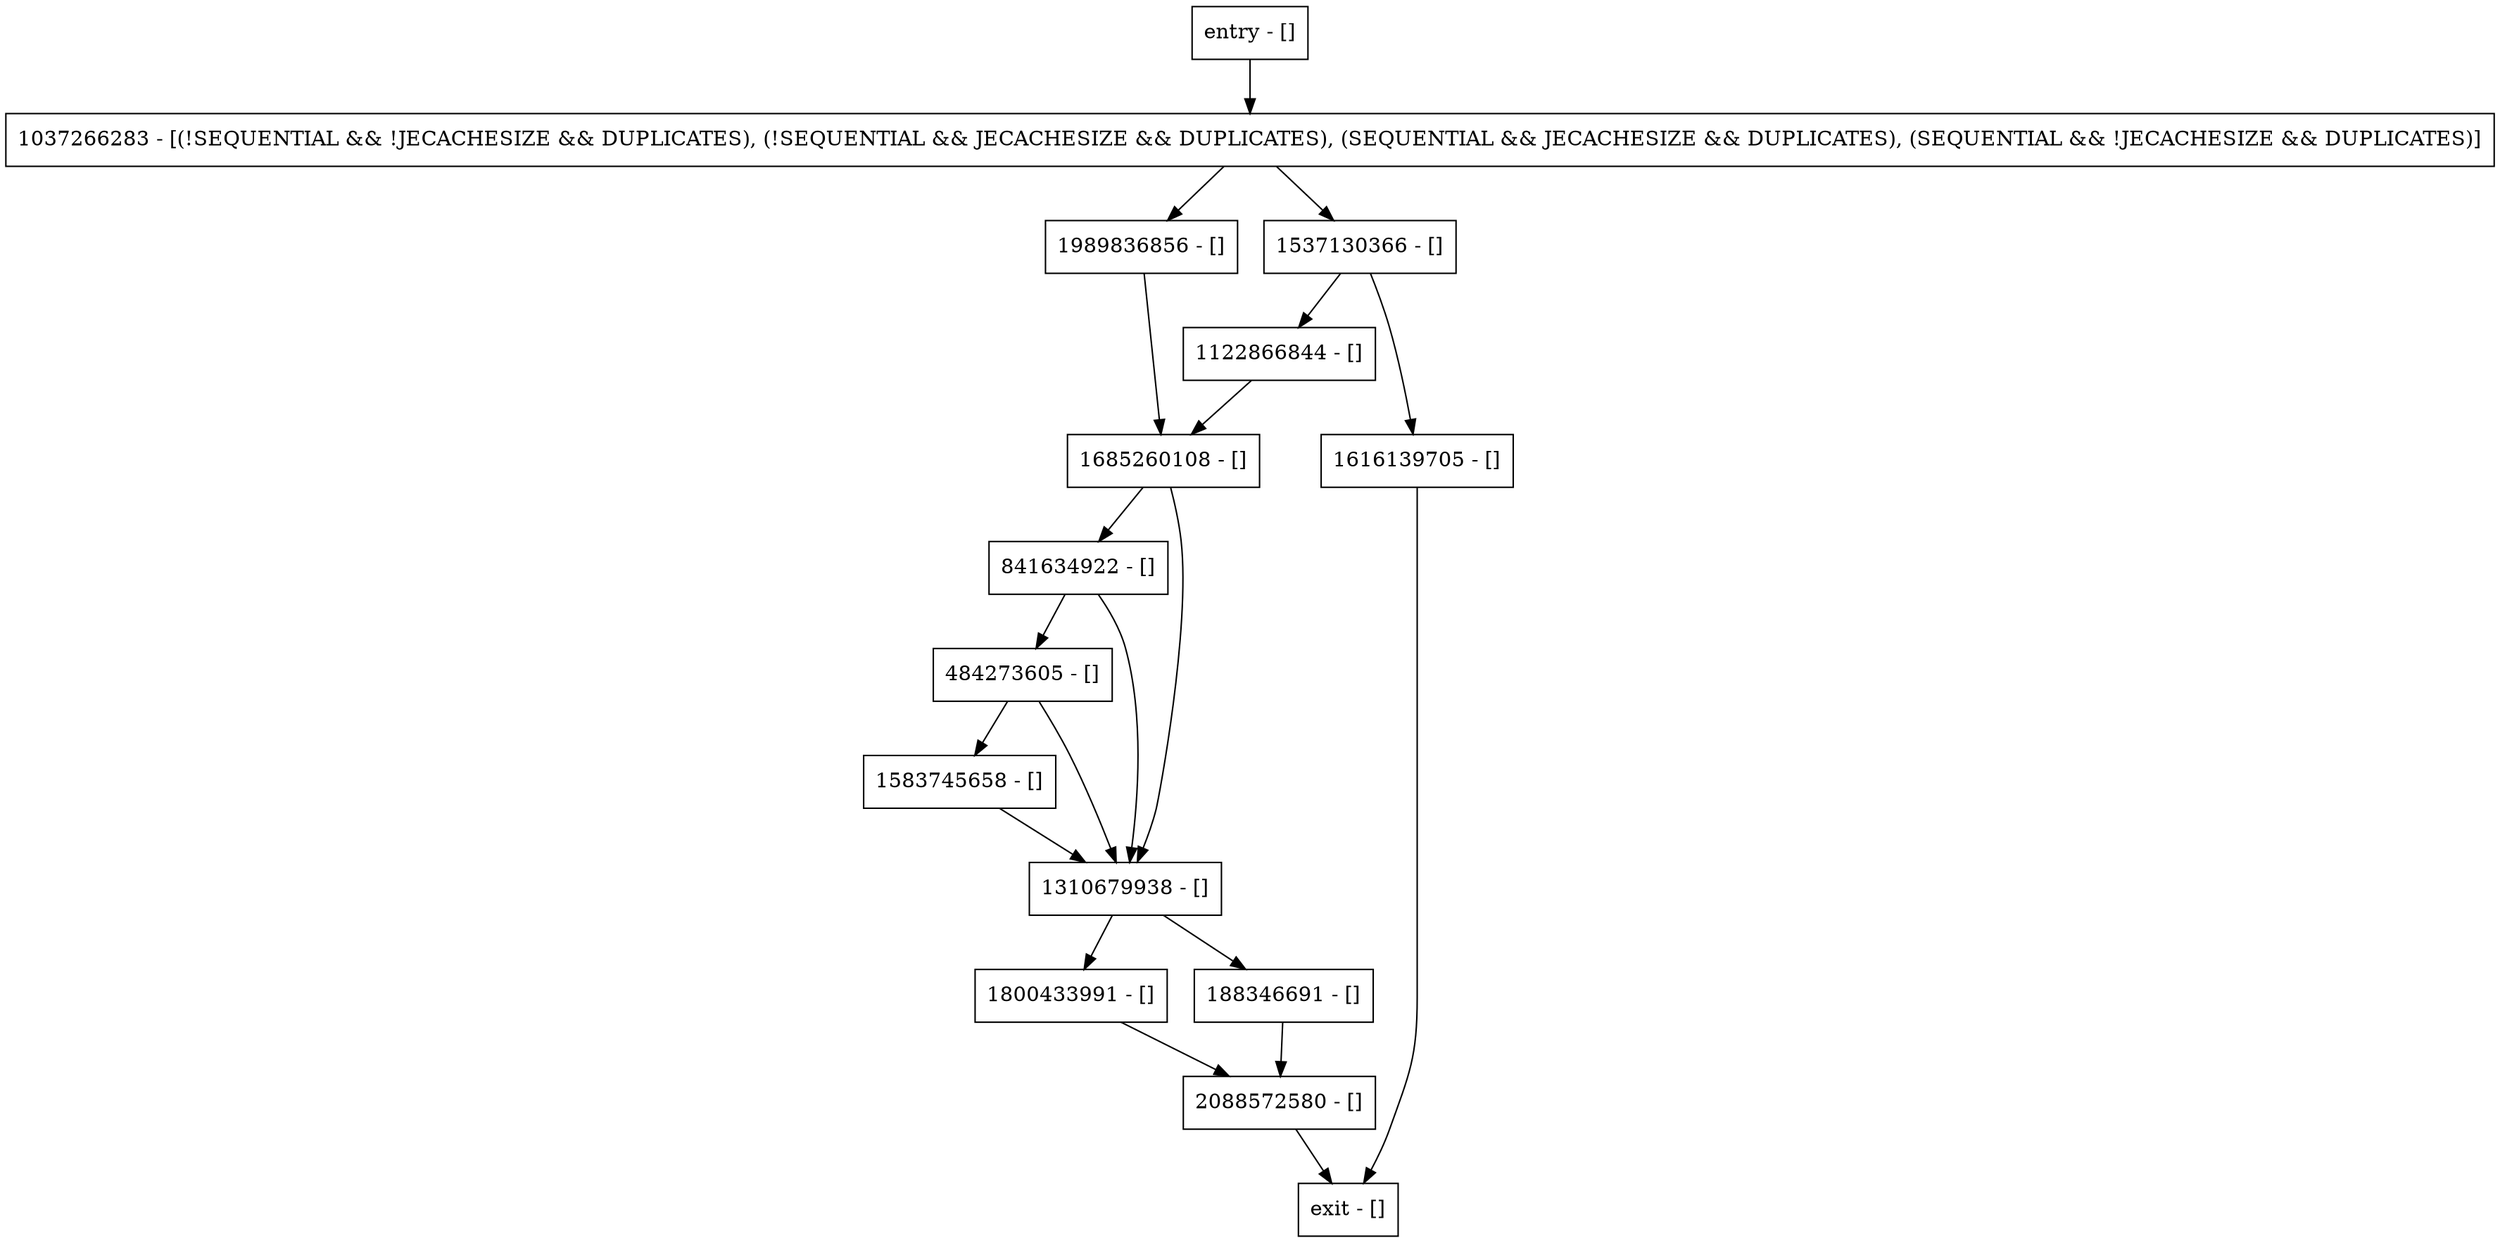 digraph readReverseInt {
node [shape=record];
1989836856 [label="1989836856 - []"];
1616139705 [label="1616139705 - []"];
484273605 [label="484273605 - []"];
2088572580 [label="2088572580 - []"];
1537130366 [label="1537130366 - []"];
1037266283 [label="1037266283 - [(!SEQUENTIAL && !JECACHESIZE && DUPLICATES), (!SEQUENTIAL && JECACHESIZE && DUPLICATES), (SEQUENTIAL && JECACHESIZE && DUPLICATES), (SEQUENTIAL && !JECACHESIZE && DUPLICATES)]"];
1685260108 [label="1685260108 - []"];
841634922 [label="841634922 - []"];
1583745658 [label="1583745658 - []"];
1800433991 [label="1800433991 - []"];
entry [label="entry - []"];
exit [label="exit - []"];
1122866844 [label="1122866844 - []"];
1310679938 [label="1310679938 - []"];
188346691 [label="188346691 - []"];
entry;
exit;
1989836856 -> 1685260108;
1616139705 -> exit;
484273605 -> 1583745658;
484273605 -> 1310679938;
2088572580 -> exit;
1537130366 -> 1616139705;
1537130366 -> 1122866844;
1037266283 -> 1989836856;
1037266283 -> 1537130366;
1685260108 -> 841634922;
1685260108 -> 1310679938;
841634922 -> 484273605;
841634922 -> 1310679938;
1583745658 -> 1310679938;
1800433991 -> 2088572580;
entry -> 1037266283;
1122866844 -> 1685260108;
1310679938 -> 1800433991;
1310679938 -> 188346691;
188346691 -> 2088572580;
}
